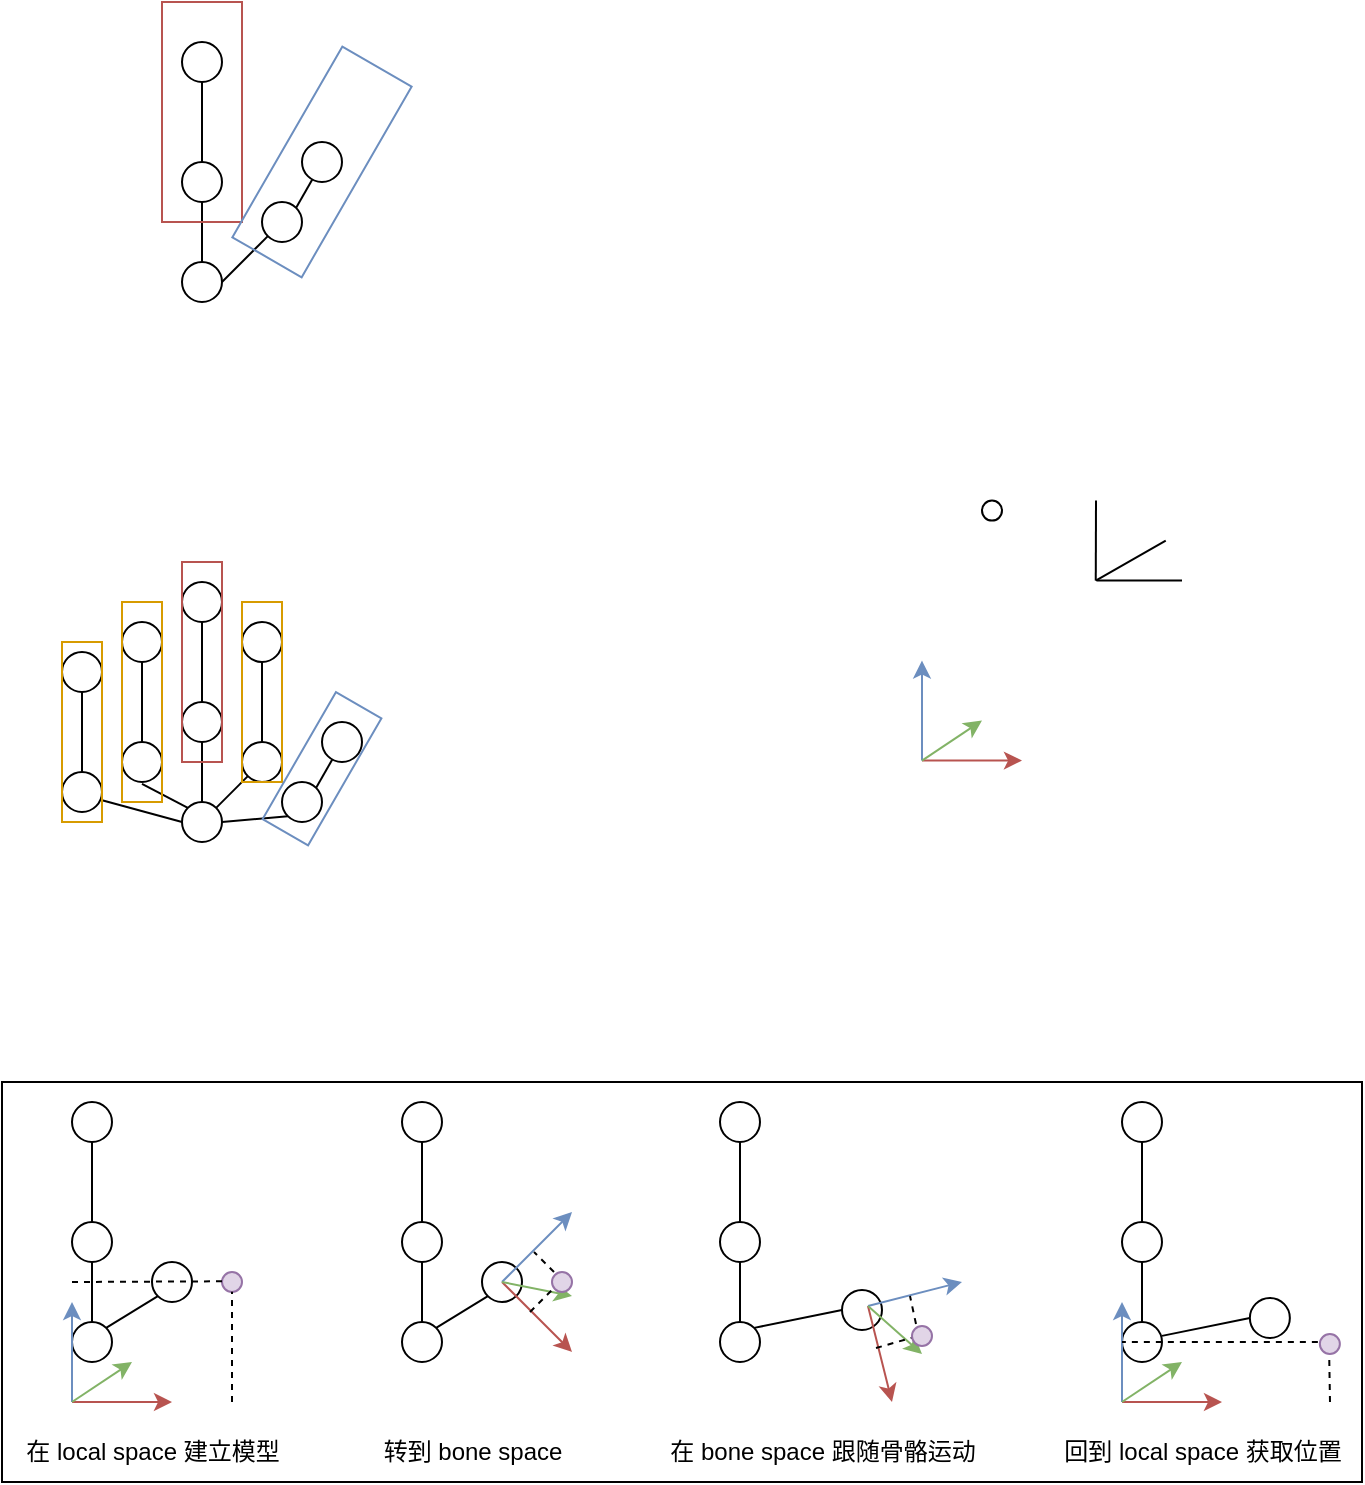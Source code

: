 <mxfile version="20.3.0" type="device"><diagram id="1HOZIKVnkzjV87W59sMJ" name="第 1 页"><mxGraphModel dx="2284" dy="1208" grid="1" gridSize="10" guides="1" tooltips="1" connect="1" arrows="1" fold="1" page="1" pageScale="1" pageWidth="827" pageHeight="1169" math="0" shadow="0"><root><mxCell id="0"/><mxCell id="1" parent="0"/><mxCell id="ZiMvDUCRfpv38ISiZJUn-1" value="" style="rounded=0;whiteSpace=wrap;html=1;" vertex="1" parent="1"><mxGeometry x="80" y="800" width="680" height="200" as="geometry"/></mxCell><mxCell id="5WYF4UzKws_gPnr_GtSC-7" style="edgeStyle=orthogonalEdgeStyle;rounded=0;orthogonalLoop=1;jettySize=auto;html=1;exitX=0.5;exitY=0;exitDx=0;exitDy=0;entryX=0.5;entryY=1;entryDx=0;entryDy=0;endArrow=none;endFill=0;" parent="1" source="5WYF4UzKws_gPnr_GtSC-1" target="5WYF4UzKws_gPnr_GtSC-2" edge="1"><mxGeometry relative="1" as="geometry"/></mxCell><mxCell id="5WYF4UzKws_gPnr_GtSC-9" style="rounded=0;orthogonalLoop=1;jettySize=auto;html=1;exitX=1;exitY=0.5;exitDx=0;exitDy=0;entryX=0;entryY=1;entryDx=0;entryDy=0;endArrow=none;endFill=0;" parent="1" source="5WYF4UzKws_gPnr_GtSC-1" target="5WYF4UzKws_gPnr_GtSC-4" edge="1"><mxGeometry relative="1" as="geometry"/></mxCell><mxCell id="5WYF4UzKws_gPnr_GtSC-1" value="" style="ellipse;whiteSpace=wrap;html=1;aspect=fixed;" parent="1" vertex="1"><mxGeometry x="170" y="390" width="20" height="20" as="geometry"/></mxCell><mxCell id="5WYF4UzKws_gPnr_GtSC-8" style="edgeStyle=orthogonalEdgeStyle;rounded=0;orthogonalLoop=1;jettySize=auto;html=1;exitX=0.5;exitY=0;exitDx=0;exitDy=0;entryX=0.5;entryY=1;entryDx=0;entryDy=0;endArrow=none;endFill=0;" parent="1" source="5WYF4UzKws_gPnr_GtSC-2" target="5WYF4UzKws_gPnr_GtSC-3" edge="1"><mxGeometry relative="1" as="geometry"/></mxCell><mxCell id="5WYF4UzKws_gPnr_GtSC-2" value="" style="ellipse;whiteSpace=wrap;html=1;aspect=fixed;" parent="1" vertex="1"><mxGeometry x="170" y="340" width="20" height="20" as="geometry"/></mxCell><mxCell id="5WYF4UzKws_gPnr_GtSC-3" value="" style="ellipse;whiteSpace=wrap;html=1;aspect=fixed;" parent="1" vertex="1"><mxGeometry x="170" y="280" width="20" height="20" as="geometry"/></mxCell><mxCell id="5WYF4UzKws_gPnr_GtSC-11" style="edgeStyle=none;rounded=0;orthogonalLoop=1;jettySize=auto;html=1;exitX=1;exitY=0;exitDx=0;exitDy=0;endArrow=none;endFill=0;" parent="1" source="5WYF4UzKws_gPnr_GtSC-4" target="5WYF4UzKws_gPnr_GtSC-10" edge="1"><mxGeometry relative="1" as="geometry"/></mxCell><mxCell id="5WYF4UzKws_gPnr_GtSC-4" value="" style="ellipse;whiteSpace=wrap;html=1;aspect=fixed;" parent="1" vertex="1"><mxGeometry x="210" y="360" width="20" height="20" as="geometry"/></mxCell><mxCell id="5WYF4UzKws_gPnr_GtSC-10" value="" style="ellipse;whiteSpace=wrap;html=1;aspect=fixed;" parent="1" vertex="1"><mxGeometry x="230" y="330" width="20" height="20" as="geometry"/></mxCell><mxCell id="5WYF4UzKws_gPnr_GtSC-12" value="" style="rounded=0;whiteSpace=wrap;html=1;fillColor=none;strokeColor=#b85450;" parent="1" vertex="1"><mxGeometry x="160" y="260" width="40" height="110" as="geometry"/></mxCell><mxCell id="5WYF4UzKws_gPnr_GtSC-13" value="" style="rounded=0;whiteSpace=wrap;html=1;fillColor=none;strokeColor=#6c8ebf;rotation=30;" parent="1" vertex="1"><mxGeometry x="220" y="285" width="40" height="110" as="geometry"/></mxCell><mxCell id="5WYF4UzKws_gPnr_GtSC-15" style="edgeStyle=orthogonalEdgeStyle;rounded=0;orthogonalLoop=1;jettySize=auto;html=1;exitX=0.5;exitY=0;exitDx=0;exitDy=0;entryX=0.5;entryY=1;entryDx=0;entryDy=0;endArrow=none;endFill=0;" parent="1" source="5WYF4UzKws_gPnr_GtSC-17" target="5WYF4UzKws_gPnr_GtSC-19" edge="1"><mxGeometry relative="1" as="geometry"/></mxCell><mxCell id="5WYF4UzKws_gPnr_GtSC-16" style="rounded=0;orthogonalLoop=1;jettySize=auto;html=1;exitX=1;exitY=0.5;exitDx=0;exitDy=0;entryX=0;entryY=1;entryDx=0;entryDy=0;endArrow=none;endFill=0;" parent="1" source="5WYF4UzKws_gPnr_GtSC-17" target="5WYF4UzKws_gPnr_GtSC-22" edge="1"><mxGeometry relative="1" as="geometry"/></mxCell><mxCell id="5WYF4UzKws_gPnr_GtSC-38" style="edgeStyle=none;rounded=0;orthogonalLoop=1;jettySize=auto;html=1;exitX=0;exitY=0.5;exitDx=0;exitDy=0;entryX=0.75;entryY=0.864;entryDx=0;entryDy=0;entryPerimeter=0;endArrow=none;endFill=0;" parent="1" source="5WYF4UzKws_gPnr_GtSC-17" target="5WYF4UzKws_gPnr_GtSC-29" edge="1"><mxGeometry relative="1" as="geometry"/></mxCell><mxCell id="5WYF4UzKws_gPnr_GtSC-39" style="edgeStyle=none;rounded=0;orthogonalLoop=1;jettySize=auto;html=1;exitX=0;exitY=0;exitDx=0;exitDy=0;entryX=0.5;entryY=0.909;entryDx=0;entryDy=0;entryPerimeter=0;endArrow=none;endFill=0;" parent="1" source="5WYF4UzKws_gPnr_GtSC-17" target="5WYF4UzKws_gPnr_GtSC-37" edge="1"><mxGeometry relative="1" as="geometry"/></mxCell><mxCell id="5WYF4UzKws_gPnr_GtSC-40" style="edgeStyle=none;rounded=0;orthogonalLoop=1;jettySize=auto;html=1;exitX=1;exitY=0;exitDx=0;exitDy=0;endArrow=none;endFill=0;entryX=0;entryY=1;entryDx=0;entryDy=0;" parent="1" source="5WYF4UzKws_gPnr_GtSC-17" target="5WYF4UzKws_gPnr_GtSC-31" edge="1"><mxGeometry relative="1" as="geometry"><mxPoint x="200" y="640.184" as="targetPoint"/></mxGeometry></mxCell><mxCell id="5WYF4UzKws_gPnr_GtSC-17" value="" style="ellipse;whiteSpace=wrap;html=1;aspect=fixed;" parent="1" vertex="1"><mxGeometry x="170" y="660" width="20" height="20" as="geometry"/></mxCell><mxCell id="5WYF4UzKws_gPnr_GtSC-18" style="edgeStyle=orthogonalEdgeStyle;rounded=0;orthogonalLoop=1;jettySize=auto;html=1;exitX=0.5;exitY=0;exitDx=0;exitDy=0;entryX=0.5;entryY=1;entryDx=0;entryDy=0;endArrow=none;endFill=0;" parent="1" source="5WYF4UzKws_gPnr_GtSC-19" target="5WYF4UzKws_gPnr_GtSC-20" edge="1"><mxGeometry relative="1" as="geometry"/></mxCell><mxCell id="5WYF4UzKws_gPnr_GtSC-19" value="" style="ellipse;whiteSpace=wrap;html=1;aspect=fixed;" parent="1" vertex="1"><mxGeometry x="170" y="610" width="20" height="20" as="geometry"/></mxCell><mxCell id="5WYF4UzKws_gPnr_GtSC-20" value="" style="ellipse;whiteSpace=wrap;html=1;aspect=fixed;" parent="1" vertex="1"><mxGeometry x="170" y="550" width="20" height="20" as="geometry"/></mxCell><mxCell id="5WYF4UzKws_gPnr_GtSC-21" style="edgeStyle=none;rounded=0;orthogonalLoop=1;jettySize=auto;html=1;exitX=1;exitY=0;exitDx=0;exitDy=0;endArrow=none;endFill=0;" parent="1" source="5WYF4UzKws_gPnr_GtSC-22" target="5WYF4UzKws_gPnr_GtSC-23" edge="1"><mxGeometry relative="1" as="geometry"/></mxCell><mxCell id="5WYF4UzKws_gPnr_GtSC-22" value="" style="ellipse;whiteSpace=wrap;html=1;aspect=fixed;" parent="1" vertex="1"><mxGeometry x="220" y="650" width="20" height="20" as="geometry"/></mxCell><mxCell id="5WYF4UzKws_gPnr_GtSC-23" value="" style="ellipse;whiteSpace=wrap;html=1;aspect=fixed;" parent="1" vertex="1"><mxGeometry x="240" y="620" width="20" height="20" as="geometry"/></mxCell><mxCell id="5WYF4UzKws_gPnr_GtSC-24" value="" style="rounded=0;whiteSpace=wrap;html=1;fillColor=none;strokeColor=#b85450;" parent="1" vertex="1"><mxGeometry x="170" y="540" width="20" height="100" as="geometry"/></mxCell><mxCell id="5WYF4UzKws_gPnr_GtSC-26" style="edgeStyle=orthogonalEdgeStyle;rounded=0;orthogonalLoop=1;jettySize=auto;html=1;exitX=0.5;exitY=0;exitDx=0;exitDy=0;entryX=0.5;entryY=1;entryDx=0;entryDy=0;endArrow=none;endFill=0;" parent="1" source="5WYF4UzKws_gPnr_GtSC-27" target="5WYF4UzKws_gPnr_GtSC-28" edge="1"><mxGeometry relative="1" as="geometry"/></mxCell><mxCell id="5WYF4UzKws_gPnr_GtSC-27" value="" style="ellipse;whiteSpace=wrap;html=1;aspect=fixed;" parent="1" vertex="1"><mxGeometry x="110" y="645" width="20" height="20" as="geometry"/></mxCell><mxCell id="5WYF4UzKws_gPnr_GtSC-28" value="" style="ellipse;whiteSpace=wrap;html=1;aspect=fixed;" parent="1" vertex="1"><mxGeometry x="110" y="585" width="20" height="20" as="geometry"/></mxCell><mxCell id="5WYF4UzKws_gPnr_GtSC-29" value="" style="rounded=0;whiteSpace=wrap;html=1;fillColor=none;strokeColor=#d79b00;" parent="1" vertex="1"><mxGeometry x="110" y="580" width="20" height="90" as="geometry"/></mxCell><mxCell id="5WYF4UzKws_gPnr_GtSC-30" style="edgeStyle=orthogonalEdgeStyle;rounded=0;orthogonalLoop=1;jettySize=auto;html=1;exitX=0.5;exitY=0;exitDx=0;exitDy=0;entryX=0.5;entryY=1;entryDx=0;entryDy=0;endArrow=none;endFill=0;" parent="1" source="5WYF4UzKws_gPnr_GtSC-31" target="5WYF4UzKws_gPnr_GtSC-32" edge="1"><mxGeometry relative="1" as="geometry"/></mxCell><mxCell id="5WYF4UzKws_gPnr_GtSC-31" value="" style="ellipse;whiteSpace=wrap;html=1;aspect=fixed;" parent="1" vertex="1"><mxGeometry x="200" y="630" width="20" height="20" as="geometry"/></mxCell><mxCell id="5WYF4UzKws_gPnr_GtSC-32" value="" style="ellipse;whiteSpace=wrap;html=1;aspect=fixed;" parent="1" vertex="1"><mxGeometry x="200" y="570" width="20" height="20" as="geometry"/></mxCell><mxCell id="5WYF4UzKws_gPnr_GtSC-34" style="edgeStyle=orthogonalEdgeStyle;rounded=0;orthogonalLoop=1;jettySize=auto;html=1;exitX=0.5;exitY=0;exitDx=0;exitDy=0;entryX=0.5;entryY=1;entryDx=0;entryDy=0;endArrow=none;endFill=0;" parent="1" source="5WYF4UzKws_gPnr_GtSC-35" target="5WYF4UzKws_gPnr_GtSC-36" edge="1"><mxGeometry relative="1" as="geometry"/></mxCell><mxCell id="5WYF4UzKws_gPnr_GtSC-35" value="" style="ellipse;whiteSpace=wrap;html=1;aspect=fixed;" parent="1" vertex="1"><mxGeometry x="140" y="630" width="20" height="20" as="geometry"/></mxCell><mxCell id="5WYF4UzKws_gPnr_GtSC-36" value="" style="ellipse;whiteSpace=wrap;html=1;aspect=fixed;" parent="1" vertex="1"><mxGeometry x="140" y="570" width="20" height="20" as="geometry"/></mxCell><mxCell id="5WYF4UzKws_gPnr_GtSC-37" value="" style="rounded=0;whiteSpace=wrap;html=1;fillColor=none;strokeColor=#d79b00;" parent="1" vertex="1"><mxGeometry x="140" y="560" width="20" height="100" as="geometry"/></mxCell><mxCell id="5WYF4UzKws_gPnr_GtSC-41" value="" style="rounded=0;whiteSpace=wrap;html=1;fillColor=none;strokeColor=#d79b00;" parent="1" vertex="1"><mxGeometry x="200" y="560" width="20" height="90" as="geometry"/></mxCell><mxCell id="5WYF4UzKws_gPnr_GtSC-43" value="" style="rounded=0;whiteSpace=wrap;html=1;fillColor=none;strokeColor=#6c8ebf;rotation=30;" parent="1" vertex="1"><mxGeometry x="226.88" y="606.67" width="26.25" height="73.33" as="geometry"/></mxCell><mxCell id="5WYF4UzKws_gPnr_GtSC-47" value="" style="ellipse;whiteSpace=wrap;html=1;aspect=fixed;fillColor=#e1d5e7;strokeColor=#9673a6;" parent="1" vertex="1"><mxGeometry x="190" y="895" width="10" height="10" as="geometry"/></mxCell><mxCell id="5WYF4UzKws_gPnr_GtSC-48" value="" style="ellipse;whiteSpace=wrap;html=1;aspect=fixed;fillColor=none;" parent="1" vertex="1"><mxGeometry x="570" y="509.31" width="10" height="10" as="geometry"/></mxCell><mxCell id="5WYF4UzKws_gPnr_GtSC-49" style="edgeStyle=orthogonalEdgeStyle;rounded=0;orthogonalLoop=1;jettySize=auto;html=1;exitX=0.5;exitY=0;exitDx=0;exitDy=0;entryX=0.5;entryY=1;entryDx=0;entryDy=0;endArrow=none;endFill=0;" parent="1" source="5WYF4UzKws_gPnr_GtSC-51" target="5WYF4UzKws_gPnr_GtSC-53" edge="1"><mxGeometry relative="1" as="geometry"/></mxCell><mxCell id="5WYF4UzKws_gPnr_GtSC-50" style="rounded=0;orthogonalLoop=1;jettySize=auto;html=1;exitX=1;exitY=0;exitDx=0;exitDy=0;entryX=0;entryY=1;entryDx=0;entryDy=0;endArrow=none;endFill=0;" parent="1" source="5WYF4UzKws_gPnr_GtSC-51" target="5WYF4UzKws_gPnr_GtSC-56" edge="1"><mxGeometry relative="1" as="geometry"/></mxCell><mxCell id="5WYF4UzKws_gPnr_GtSC-51" value="" style="ellipse;whiteSpace=wrap;html=1;aspect=fixed;" parent="1" vertex="1"><mxGeometry x="115" y="920" width="20" height="20" as="geometry"/></mxCell><mxCell id="5WYF4UzKws_gPnr_GtSC-52" style="edgeStyle=orthogonalEdgeStyle;rounded=0;orthogonalLoop=1;jettySize=auto;html=1;exitX=0.5;exitY=0;exitDx=0;exitDy=0;entryX=0.5;entryY=1;entryDx=0;entryDy=0;endArrow=none;endFill=0;" parent="1" source="5WYF4UzKws_gPnr_GtSC-53" target="5WYF4UzKws_gPnr_GtSC-54" edge="1"><mxGeometry relative="1" as="geometry"/></mxCell><mxCell id="5WYF4UzKws_gPnr_GtSC-53" value="" style="ellipse;whiteSpace=wrap;html=1;aspect=fixed;" parent="1" vertex="1"><mxGeometry x="115" y="870" width="20" height="20" as="geometry"/></mxCell><mxCell id="5WYF4UzKws_gPnr_GtSC-54" value="" style="ellipse;whiteSpace=wrap;html=1;aspect=fixed;" parent="1" vertex="1"><mxGeometry x="115" y="810" width="20" height="20" as="geometry"/></mxCell><mxCell id="5WYF4UzKws_gPnr_GtSC-56" value="" style="ellipse;whiteSpace=wrap;html=1;aspect=fixed;" parent="1" vertex="1"><mxGeometry x="155" y="890" width="20" height="20" as="geometry"/></mxCell><mxCell id="5WYF4UzKws_gPnr_GtSC-62" value="" style="endArrow=none;html=1;rounded=0;" parent="1" edge="1"><mxGeometry width="50" height="50" relative="1" as="geometry"><mxPoint x="626.88" y="549.31" as="sourcePoint"/><mxPoint x="661.88" y="529.31" as="targetPoint"/></mxGeometry></mxCell><mxCell id="5WYF4UzKws_gPnr_GtSC-63" value="" style="endArrow=none;html=1;rounded=0;" parent="1" edge="1"><mxGeometry width="50" height="50" relative="1" as="geometry"><mxPoint x="626.88" y="549.31" as="sourcePoint"/><mxPoint x="627" y="509.31" as="targetPoint"/></mxGeometry></mxCell><mxCell id="5WYF4UzKws_gPnr_GtSC-64" value="" style="endArrow=none;html=1;rounded=0;" parent="1" edge="1"><mxGeometry width="50" height="50" relative="1" as="geometry"><mxPoint x="627.5" y="549.31" as="sourcePoint"/><mxPoint x="670" y="549.31" as="targetPoint"/></mxGeometry></mxCell><mxCell id="5WYF4UzKws_gPnr_GtSC-65" value="" style="endArrow=classic;html=1;rounded=0;fillColor=#f8cecc;strokeColor=#b85450;" parent="1" edge="1"><mxGeometry width="50" height="50" relative="1" as="geometry"><mxPoint x="540" y="639.31" as="sourcePoint"/><mxPoint x="590" y="639.31" as="targetPoint"/></mxGeometry></mxCell><mxCell id="5WYF4UzKws_gPnr_GtSC-66" value="" style="endArrow=classic;html=1;rounded=0;fillColor=#dae8fc;strokeColor=#6c8ebf;" parent="1" edge="1"><mxGeometry width="50" height="50" relative="1" as="geometry"><mxPoint x="540" y="639.31" as="sourcePoint"/><mxPoint x="540" y="589.31" as="targetPoint"/></mxGeometry></mxCell><mxCell id="5WYF4UzKws_gPnr_GtSC-67" value="" style="endArrow=classic;html=1;rounded=0;fillColor=#d5e8d4;strokeColor=#82b366;" parent="1" edge="1"><mxGeometry width="50" height="50" relative="1" as="geometry"><mxPoint x="540" y="639.31" as="sourcePoint"/><mxPoint x="570" y="619.31" as="targetPoint"/></mxGeometry></mxCell><mxCell id="5WYF4UzKws_gPnr_GtSC-71" value="" style="endArrow=none;dashed=1;html=1;rounded=0;" parent="1" edge="1"><mxGeometry width="50" height="50" relative="1" as="geometry"><mxPoint x="115" y="900" as="sourcePoint"/><mxPoint x="190" y="899.66" as="targetPoint"/></mxGeometry></mxCell><mxCell id="5WYF4UzKws_gPnr_GtSC-75" value="" style="endArrow=none;dashed=1;html=1;rounded=0;" parent="1" edge="1"><mxGeometry width="50" height="50" relative="1" as="geometry"><mxPoint x="195" y="960" as="sourcePoint"/><mxPoint x="195" y="904.83" as="targetPoint"/></mxGeometry></mxCell><mxCell id="5WYF4UzKws_gPnr_GtSC-77" style="edgeStyle=orthogonalEdgeStyle;rounded=0;orthogonalLoop=1;jettySize=auto;html=1;exitX=0.5;exitY=0;exitDx=0;exitDy=0;entryX=0.5;entryY=1;entryDx=0;entryDy=0;endArrow=none;endFill=0;" parent="1" source="5WYF4UzKws_gPnr_GtSC-79" target="5WYF4UzKws_gPnr_GtSC-81" edge="1"><mxGeometry relative="1" as="geometry"/></mxCell><mxCell id="5WYF4UzKws_gPnr_GtSC-78" style="rounded=0;orthogonalLoop=1;jettySize=auto;html=1;exitX=1;exitY=0;exitDx=0;exitDy=0;entryX=0;entryY=1;entryDx=0;entryDy=0;endArrow=none;endFill=0;" parent="1" source="5WYF4UzKws_gPnr_GtSC-79" target="5WYF4UzKws_gPnr_GtSC-83" edge="1"><mxGeometry relative="1" as="geometry"/></mxCell><mxCell id="5WYF4UzKws_gPnr_GtSC-79" value="" style="ellipse;whiteSpace=wrap;html=1;aspect=fixed;" parent="1" vertex="1"><mxGeometry x="280" y="920" width="20" height="20" as="geometry"/></mxCell><mxCell id="5WYF4UzKws_gPnr_GtSC-80" style="edgeStyle=orthogonalEdgeStyle;rounded=0;orthogonalLoop=1;jettySize=auto;html=1;exitX=0.5;exitY=0;exitDx=0;exitDy=0;entryX=0.5;entryY=1;entryDx=0;entryDy=0;endArrow=none;endFill=0;" parent="1" source="5WYF4UzKws_gPnr_GtSC-81" target="5WYF4UzKws_gPnr_GtSC-82" edge="1"><mxGeometry relative="1" as="geometry"/></mxCell><mxCell id="5WYF4UzKws_gPnr_GtSC-81" value="" style="ellipse;whiteSpace=wrap;html=1;aspect=fixed;" parent="1" vertex="1"><mxGeometry x="280" y="870" width="20" height="20" as="geometry"/></mxCell><mxCell id="5WYF4UzKws_gPnr_GtSC-82" value="" style="ellipse;whiteSpace=wrap;html=1;aspect=fixed;" parent="1" vertex="1"><mxGeometry x="280" y="810" width="20" height="20" as="geometry"/></mxCell><mxCell id="5WYF4UzKws_gPnr_GtSC-83" value="" style="ellipse;whiteSpace=wrap;html=1;aspect=fixed;" parent="1" vertex="1"><mxGeometry x="320" y="890" width="20" height="20" as="geometry"/></mxCell><mxCell id="5WYF4UzKws_gPnr_GtSC-92" value="" style="group;rotation=45;" parent="1" vertex="1" connectable="0"><mxGeometry x="340" y="875" width="50" height="50" as="geometry"/></mxCell><mxCell id="5WYF4UzKws_gPnr_GtSC-84" value="" style="endArrow=classic;html=1;rounded=0;fillColor=#f8cecc;strokeColor=#b85450;" parent="5WYF4UzKws_gPnr_GtSC-92" edge="1"><mxGeometry width="50" height="50" relative="1" as="geometry"><mxPoint x="-10" y="25" as="sourcePoint"/><mxPoint x="25" y="60" as="targetPoint"/></mxGeometry></mxCell><mxCell id="5WYF4UzKws_gPnr_GtSC-85" value="" style="endArrow=classic;html=1;rounded=0;fillColor=#dae8fc;strokeColor=#6c8ebf;" parent="5WYF4UzKws_gPnr_GtSC-92" edge="1"><mxGeometry width="50" height="50" relative="1" as="geometry"><mxPoint x="-10" y="25" as="sourcePoint"/><mxPoint x="25" y="-10" as="targetPoint"/></mxGeometry></mxCell><mxCell id="5WYF4UzKws_gPnr_GtSC-86" value="" style="endArrow=classic;html=1;rounded=0;fillColor=#d5e8d4;strokeColor=#82b366;" parent="5WYF4UzKws_gPnr_GtSC-92" edge="1"><mxGeometry width="50" height="50" relative="1" as="geometry"><mxPoint x="-10" y="25" as="sourcePoint"/><mxPoint x="25" y="32" as="targetPoint"/></mxGeometry></mxCell><mxCell id="5WYF4UzKws_gPnr_GtSC-94" value="" style="endArrow=none;dashed=1;html=1;rounded=0;" parent="5WYF4UzKws_gPnr_GtSC-92" edge="1"><mxGeometry width="50" height="50" relative="1" as="geometry"><mxPoint x="16" y="20" as="sourcePoint"/><mxPoint x="6" y="10" as="targetPoint"/></mxGeometry></mxCell><mxCell id="5WYF4UzKws_gPnr_GtSC-95" value="" style="endArrow=none;dashed=1;html=1;rounded=0;" parent="5WYF4UzKws_gPnr_GtSC-92" edge="1"><mxGeometry width="50" height="50" relative="1" as="geometry"><mxPoint x="4" y="40" as="sourcePoint"/><mxPoint x="24" y="20" as="targetPoint"/></mxGeometry></mxCell><mxCell id="5WYF4UzKws_gPnr_GtSC-93" value="" style="group" parent="1" vertex="1" connectable="0"><mxGeometry x="115" y="910" width="50" height="50" as="geometry"/></mxCell><mxCell id="5WYF4UzKws_gPnr_GtSC-68" value="" style="endArrow=classic;html=1;rounded=0;fillColor=#f8cecc;strokeColor=#b85450;" parent="5WYF4UzKws_gPnr_GtSC-93" edge="1"><mxGeometry width="50" height="50" relative="1" as="geometry"><mxPoint y="50" as="sourcePoint"/><mxPoint x="50" y="50" as="targetPoint"/></mxGeometry></mxCell><mxCell id="5WYF4UzKws_gPnr_GtSC-69" value="" style="endArrow=classic;html=1;rounded=0;fillColor=#dae8fc;strokeColor=#6c8ebf;" parent="5WYF4UzKws_gPnr_GtSC-93" edge="1"><mxGeometry width="50" height="50" relative="1" as="geometry"><mxPoint y="50" as="sourcePoint"/><mxPoint as="targetPoint"/></mxGeometry></mxCell><mxCell id="5WYF4UzKws_gPnr_GtSC-70" value="" style="endArrow=classic;html=1;rounded=0;fillColor=#d5e8d4;strokeColor=#82b366;" parent="5WYF4UzKws_gPnr_GtSC-93" edge="1"><mxGeometry width="50" height="50" relative="1" as="geometry"><mxPoint y="50" as="sourcePoint"/><mxPoint x="30" y="30" as="targetPoint"/></mxGeometry></mxCell><mxCell id="5WYF4UzKws_gPnr_GtSC-76" value="" style="ellipse;whiteSpace=wrap;html=1;aspect=fixed;fillColor=#e1d5e7;strokeColor=#9673a6;" parent="1" vertex="1"><mxGeometry x="355" y="895" width="10" height="10" as="geometry"/></mxCell><mxCell id="5WYF4UzKws_gPnr_GtSC-96" style="edgeStyle=orthogonalEdgeStyle;rounded=0;orthogonalLoop=1;jettySize=auto;html=1;exitX=0.5;exitY=0;exitDx=0;exitDy=0;entryX=0.5;entryY=1;entryDx=0;entryDy=0;endArrow=none;endFill=0;" parent="1" source="5WYF4UzKws_gPnr_GtSC-98" target="5WYF4UzKws_gPnr_GtSC-100" edge="1"><mxGeometry relative="1" as="geometry"/></mxCell><mxCell id="5WYF4UzKws_gPnr_GtSC-97" style="rounded=0;orthogonalLoop=1;jettySize=auto;html=1;exitX=1;exitY=0;exitDx=0;exitDy=0;entryX=0;entryY=0.5;entryDx=0;entryDy=0;endArrow=none;endFill=0;" parent="1" source="5WYF4UzKws_gPnr_GtSC-98" target="5WYF4UzKws_gPnr_GtSC-102" edge="1"><mxGeometry relative="1" as="geometry"/></mxCell><mxCell id="5WYF4UzKws_gPnr_GtSC-98" value="" style="ellipse;whiteSpace=wrap;html=1;aspect=fixed;" parent="1" vertex="1"><mxGeometry x="439" y="920" width="20" height="20" as="geometry"/></mxCell><mxCell id="5WYF4UzKws_gPnr_GtSC-99" style="edgeStyle=orthogonalEdgeStyle;rounded=0;orthogonalLoop=1;jettySize=auto;html=1;exitX=0.5;exitY=0;exitDx=0;exitDy=0;entryX=0.5;entryY=1;entryDx=0;entryDy=0;endArrow=none;endFill=0;" parent="1" source="5WYF4UzKws_gPnr_GtSC-100" target="5WYF4UzKws_gPnr_GtSC-101" edge="1"><mxGeometry relative="1" as="geometry"/></mxCell><mxCell id="5WYF4UzKws_gPnr_GtSC-100" value="" style="ellipse;whiteSpace=wrap;html=1;aspect=fixed;" parent="1" vertex="1"><mxGeometry x="439" y="870" width="20" height="20" as="geometry"/></mxCell><mxCell id="5WYF4UzKws_gPnr_GtSC-101" value="" style="ellipse;whiteSpace=wrap;html=1;aspect=fixed;" parent="1" vertex="1"><mxGeometry x="439" y="810" width="20" height="20" as="geometry"/></mxCell><mxCell id="5WYF4UzKws_gPnr_GtSC-102" value="" style="ellipse;whiteSpace=wrap;html=1;aspect=fixed;" parent="1" vertex="1"><mxGeometry x="500" y="904" width="20" height="20" as="geometry"/></mxCell><mxCell id="5WYF4UzKws_gPnr_GtSC-103" value="" style="group;rotation=45;" parent="1" vertex="1" connectable="0"><mxGeometry x="520" y="896" width="50" height="60" as="geometry"/></mxCell><mxCell id="5WYF4UzKws_gPnr_GtSC-110" value="" style="group;rotation=30;" parent="5WYF4UzKws_gPnr_GtSC-103" vertex="1" connectable="0"><mxGeometry x="-10" y="-10" width="35" height="70" as="geometry"/></mxCell><mxCell id="5WYF4UzKws_gPnr_GtSC-104" value="" style="endArrow=classic;html=1;rounded=0;fillColor=#f8cecc;strokeColor=#b85450;" parent="5WYF4UzKws_gPnr_GtSC-110" edge="1"><mxGeometry width="50" height="50" relative="1" as="geometry"><mxPoint x="3" y="26" as="sourcePoint"/><mxPoint x="15" y="74" as="targetPoint"/></mxGeometry></mxCell><mxCell id="5WYF4UzKws_gPnr_GtSC-105" value="" style="endArrow=classic;html=1;rounded=0;fillColor=#dae8fc;strokeColor=#6c8ebf;" parent="5WYF4UzKws_gPnr_GtSC-110" edge="1"><mxGeometry width="50" height="50" relative="1" as="geometry"><mxPoint x="3" y="26" as="sourcePoint"/><mxPoint x="50" y="14" as="targetPoint"/></mxGeometry></mxCell><mxCell id="5WYF4UzKws_gPnr_GtSC-106" value="" style="endArrow=classic;html=1;rounded=0;fillColor=#d5e8d4;strokeColor=#82b366;" parent="5WYF4UzKws_gPnr_GtSC-110" edge="1"><mxGeometry width="50" height="50" relative="1" as="geometry"><mxPoint x="3" y="26" as="sourcePoint"/><mxPoint x="30" y="50" as="targetPoint"/></mxGeometry></mxCell><mxCell id="5WYF4UzKws_gPnr_GtSC-107" value="" style="endArrow=none;dashed=1;html=1;rounded=0;" parent="5WYF4UzKws_gPnr_GtSC-110" edge="1"><mxGeometry width="50" height="50" relative="1" as="geometry"><mxPoint x="27" y="35" as="sourcePoint"/><mxPoint x="24" y="21" as="targetPoint"/></mxGeometry></mxCell><mxCell id="5WYF4UzKws_gPnr_GtSC-108" value="" style="endArrow=none;dashed=1;html=1;rounded=0;" parent="5WYF4UzKws_gPnr_GtSC-110" edge="1"><mxGeometry width="50" height="50" relative="1" as="geometry"><mxPoint x="7" y="47" as="sourcePoint"/><mxPoint x="35" y="39" as="targetPoint"/></mxGeometry></mxCell><mxCell id="5WYF4UzKws_gPnr_GtSC-109" value="" style="ellipse;whiteSpace=wrap;html=1;aspect=fixed;fillColor=#e1d5e7;strokeColor=#9673a6;" parent="5WYF4UzKws_gPnr_GtSC-110" vertex="1"><mxGeometry x="25" y="36" width="10" height="10" as="geometry"/></mxCell><mxCell id="5WYF4UzKws_gPnr_GtSC-112" style="edgeStyle=orthogonalEdgeStyle;rounded=0;orthogonalLoop=1;jettySize=auto;html=1;exitX=0.5;exitY=0;exitDx=0;exitDy=0;entryX=0.5;entryY=1;entryDx=0;entryDy=0;endArrow=none;endFill=0;" parent="1" source="5WYF4UzKws_gPnr_GtSC-114" target="5WYF4UzKws_gPnr_GtSC-116" edge="1"><mxGeometry relative="1" as="geometry"/></mxCell><mxCell id="5WYF4UzKws_gPnr_GtSC-114" value="" style="ellipse;whiteSpace=wrap;html=1;aspect=fixed;" parent="1" vertex="1"><mxGeometry x="640" y="920" width="20" height="20" as="geometry"/></mxCell><mxCell id="5WYF4UzKws_gPnr_GtSC-115" style="edgeStyle=orthogonalEdgeStyle;rounded=0;orthogonalLoop=1;jettySize=auto;html=1;exitX=0.5;exitY=0;exitDx=0;exitDy=0;entryX=0.5;entryY=1;entryDx=0;entryDy=0;endArrow=none;endFill=0;" parent="1" source="5WYF4UzKws_gPnr_GtSC-116" target="5WYF4UzKws_gPnr_GtSC-117" edge="1"><mxGeometry relative="1" as="geometry"/></mxCell><mxCell id="5WYF4UzKws_gPnr_GtSC-116" value="" style="ellipse;whiteSpace=wrap;html=1;aspect=fixed;" parent="1" vertex="1"><mxGeometry x="640" y="870" width="20" height="20" as="geometry"/></mxCell><mxCell id="5WYF4UzKws_gPnr_GtSC-117" value="" style="ellipse;whiteSpace=wrap;html=1;aspect=fixed;" parent="1" vertex="1"><mxGeometry x="640" y="810" width="20" height="20" as="geometry"/></mxCell><mxCell id="5WYF4UzKws_gPnr_GtSC-121" value="" style="group" parent="1" vertex="1" connectable="0"><mxGeometry x="640" y="910" width="50" height="50" as="geometry"/></mxCell><mxCell id="5WYF4UzKws_gPnr_GtSC-122" value="" style="endArrow=classic;html=1;rounded=0;fillColor=#f8cecc;strokeColor=#b85450;" parent="5WYF4UzKws_gPnr_GtSC-121" edge="1"><mxGeometry width="50" height="50" relative="1" as="geometry"><mxPoint y="50" as="sourcePoint"/><mxPoint x="50" y="50" as="targetPoint"/></mxGeometry></mxCell><mxCell id="5WYF4UzKws_gPnr_GtSC-123" value="" style="endArrow=classic;html=1;rounded=0;fillColor=#dae8fc;strokeColor=#6c8ebf;" parent="5WYF4UzKws_gPnr_GtSC-121" edge="1"><mxGeometry width="50" height="50" relative="1" as="geometry"><mxPoint y="50" as="sourcePoint"/><mxPoint as="targetPoint"/></mxGeometry></mxCell><mxCell id="5WYF4UzKws_gPnr_GtSC-124" value="" style="endArrow=classic;html=1;rounded=0;fillColor=#d5e8d4;strokeColor=#82b366;" parent="5WYF4UzKws_gPnr_GtSC-121" edge="1"><mxGeometry width="50" height="50" relative="1" as="geometry"><mxPoint y="50" as="sourcePoint"/><mxPoint x="30" y="30" as="targetPoint"/></mxGeometry></mxCell><mxCell id="5WYF4UzKws_gPnr_GtSC-133" style="rounded=0;orthogonalLoop=1;jettySize=auto;html=1;exitX=1;exitY=0;exitDx=0;exitDy=0;entryX=0;entryY=0.5;entryDx=0;entryDy=0;endArrow=none;endFill=0;" parent="1" target="5WYF4UzKws_gPnr_GtSC-134" edge="1"><mxGeometry relative="1" as="geometry"><mxPoint x="660.001" y="926.929" as="sourcePoint"/></mxGeometry></mxCell><mxCell id="5WYF4UzKws_gPnr_GtSC-134" value="" style="ellipse;whiteSpace=wrap;html=1;aspect=fixed;" parent="1" vertex="1"><mxGeometry x="703.93" y="908" width="20" height="20" as="geometry"/></mxCell><mxCell id="5WYF4UzKws_gPnr_GtSC-141" value="" style="endArrow=none;dashed=1;html=1;rounded=0;" parent="1" edge="1"><mxGeometry width="50" height="50" relative="1" as="geometry"><mxPoint x="744" y="960" as="sourcePoint"/><mxPoint x="743.59" y="936.0" as="targetPoint"/></mxGeometry></mxCell><mxCell id="5WYF4UzKws_gPnr_GtSC-142" value="" style="endArrow=none;dashed=1;html=1;rounded=0;exitX=0.5;exitY=0.4;exitDx=0;exitDy=0;exitPerimeter=0;" parent="1" source="5WYF4UzKws_gPnr_GtSC-140" edge="1"><mxGeometry width="50" height="50" relative="1" as="geometry"><mxPoint x="754" y="970" as="sourcePoint"/><mxPoint x="640" y="930" as="targetPoint"/></mxGeometry></mxCell><mxCell id="5WYF4UzKws_gPnr_GtSC-140" value="" style="ellipse;whiteSpace=wrap;html=1;aspect=fixed;fillColor=#e1d5e7;strokeColor=#9673a6;" parent="1" vertex="1"><mxGeometry x="738.93" y="926" width="10" height="10" as="geometry"/></mxCell><mxCell id="5WYF4UzKws_gPnr_GtSC-143" value="在 local space 建立模型" style="text;html=1;align=center;verticalAlign=middle;resizable=0;points=[];autosize=1;strokeColor=none;fillColor=none;" parent="1" vertex="1"><mxGeometry x="80" y="970" width="150" height="30" as="geometry"/></mxCell><mxCell id="5WYF4UzKws_gPnr_GtSC-144" value="转到 bone space" style="text;html=1;align=center;verticalAlign=middle;resizable=0;points=[];autosize=1;strokeColor=none;fillColor=none;" parent="1" vertex="1"><mxGeometry x="260" y="970" width="110" height="30" as="geometry"/></mxCell><mxCell id="5WYF4UzKws_gPnr_GtSC-145" value="在 bone space 跟随骨骼运动" style="text;html=1;align=center;verticalAlign=middle;resizable=0;points=[];autosize=1;strokeColor=none;fillColor=none;" parent="1" vertex="1"><mxGeometry x="400" y="970" width="180" height="30" as="geometry"/></mxCell><mxCell id="5WYF4UzKws_gPnr_GtSC-146" value="回到 local space 获取位置" style="text;html=1;align=center;verticalAlign=middle;resizable=0;points=[];autosize=1;strokeColor=none;fillColor=none;" parent="1" vertex="1"><mxGeometry x="600" y="970" width="160" height="30" as="geometry"/></mxCell></root></mxGraphModel></diagram></mxfile>